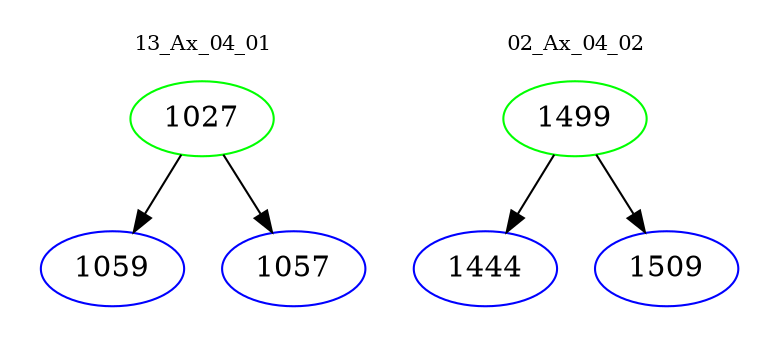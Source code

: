digraph{
subgraph cluster_0 {
color = white
label = "13_Ax_04_01";
fontsize=10;
T0_1027 [label="1027", color="green"]
T0_1027 -> T0_1059 [color="black"]
T0_1059 [label="1059", color="blue"]
T0_1027 -> T0_1057 [color="black"]
T0_1057 [label="1057", color="blue"]
}
subgraph cluster_1 {
color = white
label = "02_Ax_04_02";
fontsize=10;
T1_1499 [label="1499", color="green"]
T1_1499 -> T1_1444 [color="black"]
T1_1444 [label="1444", color="blue"]
T1_1499 -> T1_1509 [color="black"]
T1_1509 [label="1509", color="blue"]
}
}
